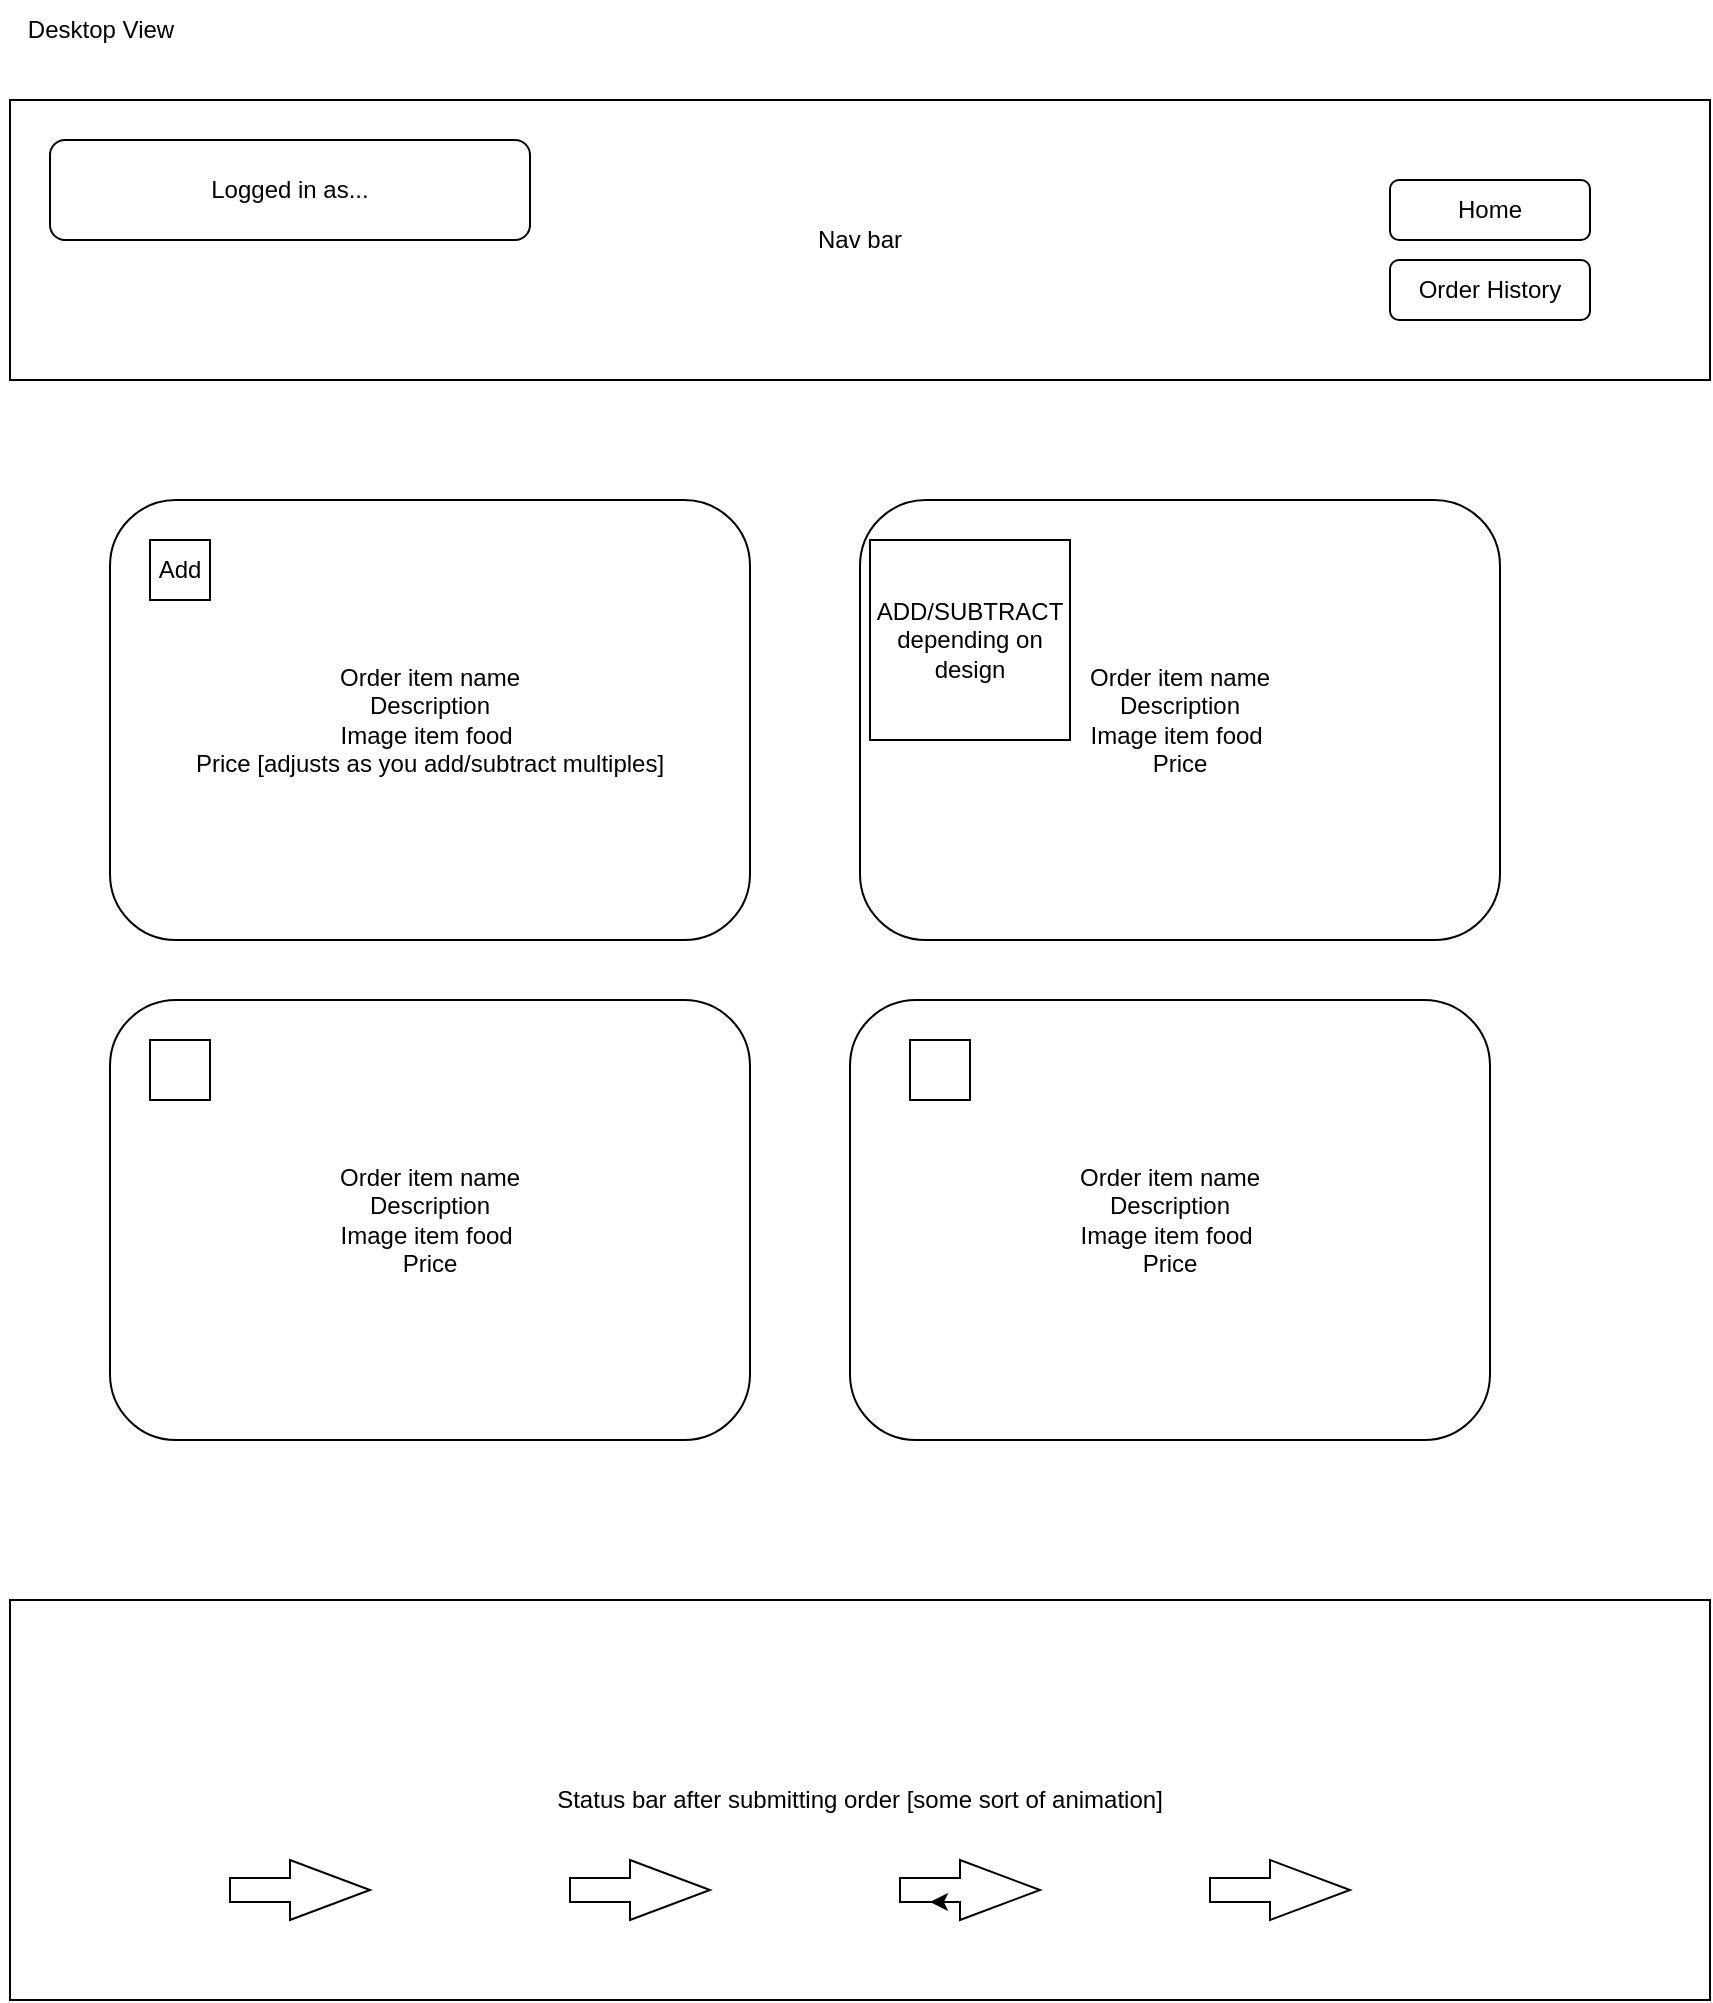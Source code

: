 <mxfile version="20.3.0" type="device"><diagram id="4QBMFS8yt-RDDKOyMC08" name="Page-1"><mxGraphModel dx="2912" dy="1225" grid="1" gridSize="10" guides="1" tooltips="1" connect="1" arrows="1" fold="1" page="1" pageScale="1" pageWidth="850" pageHeight="1100" math="0" shadow="0"><root><mxCell id="0"/><mxCell id="1" parent="0"/><mxCell id="YoeEJfXVTl4PMLT6xyCh-1" value="Status bar after submitting order [some sort of animation]" style="rounded=0;whiteSpace=wrap;html=1;" parent="1" vertex="1"><mxGeometry y="800" width="850" height="200" as="geometry"/></mxCell><mxCell id="YoeEJfXVTl4PMLT6xyCh-4" value="Nav bar" style="rounded=0;whiteSpace=wrap;html=1;" parent="1" vertex="1"><mxGeometry y="50" width="850" height="140" as="geometry"/></mxCell><mxCell id="YoeEJfXVTl4PMLT6xyCh-5" value="Desktop View" style="text;html=1;align=center;verticalAlign=middle;resizable=0;points=[];autosize=1;strokeColor=none;fillColor=none;" parent="1" vertex="1"><mxGeometry x="-5" width="100" height="30" as="geometry"/></mxCell><mxCell id="YoeEJfXVTl4PMLT6xyCh-14" value="Order item name&lt;br&gt;Description&lt;br&gt;Image item food&amp;nbsp;&lt;br&gt;Price" style="rounded=1;whiteSpace=wrap;html=1;" parent="1" vertex="1"><mxGeometry x="50" y="500" width="320" height="220" as="geometry"/></mxCell><mxCell id="YoeEJfXVTl4PMLT6xyCh-16" value="Order item name&lt;br&gt;Description&lt;br&gt;Image item food&amp;nbsp;&lt;br&gt;Price" style="rounded=1;whiteSpace=wrap;html=1;" parent="1" vertex="1"><mxGeometry x="425" y="250" width="320" height="220" as="geometry"/></mxCell><mxCell id="YoeEJfXVTl4PMLT6xyCh-17" value="Order item name&lt;br&gt;Description&lt;br&gt;Image item food&amp;nbsp;&lt;br&gt;Price [adjusts as you add/subtract multiples]" style="rounded=1;whiteSpace=wrap;html=1;" parent="1" vertex="1"><mxGeometry x="50" y="250" width="320" height="220" as="geometry"/></mxCell><mxCell id="YoeEJfXVTl4PMLT6xyCh-18" value="Order item name&lt;br&gt;Description&lt;br&gt;Image item food&amp;nbsp;&lt;br&gt;Price" style="rounded=1;whiteSpace=wrap;html=1;" parent="1" vertex="1"><mxGeometry x="420" y="500" width="320" height="220" as="geometry"/></mxCell><mxCell id="YoeEJfXVTl4PMLT6xyCh-19" value="Add" style="whiteSpace=wrap;html=1;aspect=fixed;" parent="1" vertex="1"><mxGeometry x="70" y="270" width="30" height="30" as="geometry"/></mxCell><mxCell id="YoeEJfXVTl4PMLT6xyCh-20" value="ADD/SUBTRACT depending on design" style="whiteSpace=wrap;html=1;aspect=fixed;" parent="1" vertex="1"><mxGeometry x="430" y="270" width="100" height="100" as="geometry"/></mxCell><mxCell id="YoeEJfXVTl4PMLT6xyCh-21" value="" style="whiteSpace=wrap;html=1;aspect=fixed;" parent="1" vertex="1"><mxGeometry x="70" y="520" width="30" height="30" as="geometry"/></mxCell><mxCell id="YoeEJfXVTl4PMLT6xyCh-22" value="" style="whiteSpace=wrap;html=1;aspect=fixed;" parent="1" vertex="1"><mxGeometry x="450" y="520" width="30" height="30" as="geometry"/></mxCell><mxCell id="GcMiuPuHN_1BpRS1v8_B-3" value="" style="html=1;shadow=0;dashed=0;align=center;verticalAlign=middle;shape=mxgraph.arrows2.arrow;dy=0.6;dx=40;notch=0;" parent="1" vertex="1"><mxGeometry x="110" y="930" width="70" height="30" as="geometry"/></mxCell><mxCell id="GcMiuPuHN_1BpRS1v8_B-4" value="" style="html=1;shadow=0;dashed=0;align=center;verticalAlign=middle;shape=mxgraph.arrows2.arrow;dy=0.6;dx=40;notch=0;" parent="1" vertex="1"><mxGeometry x="280" y="930" width="70" height="30" as="geometry"/></mxCell><mxCell id="GcMiuPuHN_1BpRS1v8_B-5" value="" style="html=1;shadow=0;dashed=0;align=center;verticalAlign=middle;shape=mxgraph.arrows2.arrow;dy=0.6;dx=40;notch=0;" parent="1" vertex="1"><mxGeometry x="445" y="930" width="70" height="30" as="geometry"/></mxCell><mxCell id="GcMiuPuHN_1BpRS1v8_B-6" value="" style="html=1;shadow=0;dashed=0;align=center;verticalAlign=middle;shape=mxgraph.arrows2.arrow;dy=0.6;dx=40;notch=0;" parent="1" vertex="1"><mxGeometry x="600" y="930" width="70" height="30" as="geometry"/></mxCell><mxCell id="GcMiuPuHN_1BpRS1v8_B-7" style="edgeStyle=orthogonalEdgeStyle;rounded=0;orthogonalLoop=1;jettySize=auto;html=1;exitX=0;exitY=0;exitDx=30;exitDy=21;exitPerimeter=0;entryX=0;entryY=0;entryDx=15;entryDy=21;entryPerimeter=0;" parent="1" source="GcMiuPuHN_1BpRS1v8_B-5" target="GcMiuPuHN_1BpRS1v8_B-5" edge="1"><mxGeometry relative="1" as="geometry"/></mxCell><mxCell id="aBJkYKmopcGRIfYJwZ2p-1" value="Home" style="rounded=1;whiteSpace=wrap;html=1;" vertex="1" parent="1"><mxGeometry x="690" y="90" width="100" height="30" as="geometry"/></mxCell><mxCell id="aBJkYKmopcGRIfYJwZ2p-2" value="Order History" style="rounded=1;whiteSpace=wrap;html=1;" vertex="1" parent="1"><mxGeometry x="690" y="130" width="100" height="30" as="geometry"/></mxCell><mxCell id="aBJkYKmopcGRIfYJwZ2p-3" value="Logged in as..." style="rounded=1;whiteSpace=wrap;html=1;" vertex="1" parent="1"><mxGeometry x="20" y="70" width="240" height="50" as="geometry"/></mxCell></root></mxGraphModel></diagram></mxfile>